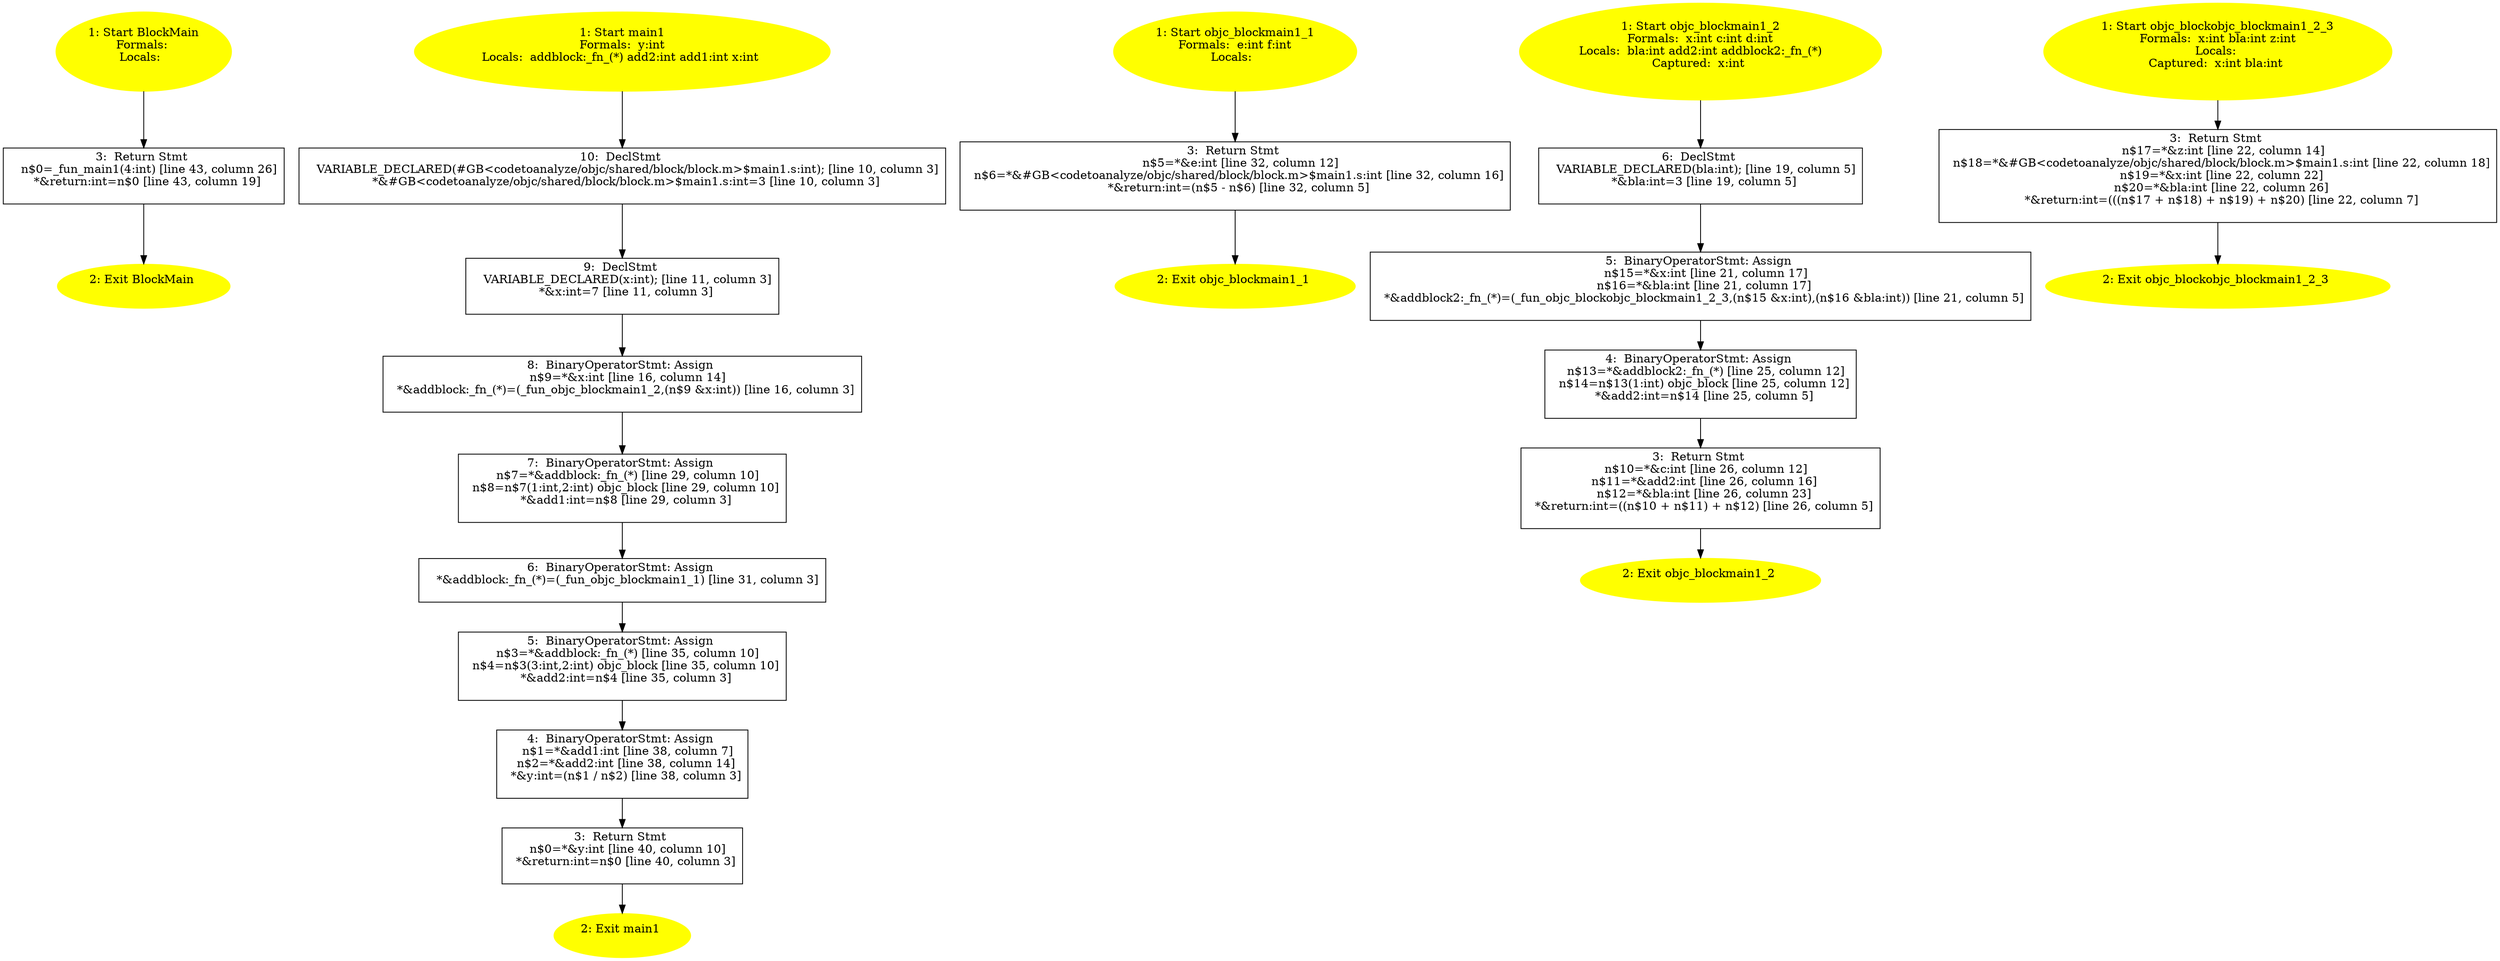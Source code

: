 /* @generated */
digraph cfg {
"BlockMain.116013dceff9629776ec833c9d43561d_1" [label="1: Start BlockMain\nFormals: \nLocals:  \n  " color=yellow style=filled]
	

	 "BlockMain.116013dceff9629776ec833c9d43561d_1" -> "BlockMain.116013dceff9629776ec833c9d43561d_3" ;
"BlockMain.116013dceff9629776ec833c9d43561d_2" [label="2: Exit BlockMain \n  " color=yellow style=filled]
	

"BlockMain.116013dceff9629776ec833c9d43561d_3" [label="3:  Return Stmt \n   n$0=_fun_main1(4:int) [line 43, column 26]\n  *&return:int=n$0 [line 43, column 19]\n " shape="box"]
	

	 "BlockMain.116013dceff9629776ec833c9d43561d_3" -> "BlockMain.116013dceff9629776ec833c9d43561d_2" ;
"main1.38f534a9576db7ec6ebcbca8c111f942_1" [label="1: Start main1\nFormals:  y:int\nLocals:  addblock:_fn_(*) add2:int add1:int x:int \n  " color=yellow style=filled]
	

	 "main1.38f534a9576db7ec6ebcbca8c111f942_1" -> "main1.38f534a9576db7ec6ebcbca8c111f942_10" ;
"main1.38f534a9576db7ec6ebcbca8c111f942_2" [label="2: Exit main1 \n  " color=yellow style=filled]
	

"main1.38f534a9576db7ec6ebcbca8c111f942_3" [label="3:  Return Stmt \n   n$0=*&y:int [line 40, column 10]\n  *&return:int=n$0 [line 40, column 3]\n " shape="box"]
	

	 "main1.38f534a9576db7ec6ebcbca8c111f942_3" -> "main1.38f534a9576db7ec6ebcbca8c111f942_2" ;
"main1.38f534a9576db7ec6ebcbca8c111f942_4" [label="4:  BinaryOperatorStmt: Assign \n   n$1=*&add1:int [line 38, column 7]\n  n$2=*&add2:int [line 38, column 14]\n  *&y:int=(n$1 / n$2) [line 38, column 3]\n " shape="box"]
	

	 "main1.38f534a9576db7ec6ebcbca8c111f942_4" -> "main1.38f534a9576db7ec6ebcbca8c111f942_3" ;
"main1.38f534a9576db7ec6ebcbca8c111f942_5" [label="5:  BinaryOperatorStmt: Assign \n   n$3=*&addblock:_fn_(*) [line 35, column 10]\n  n$4=n$3(3:int,2:int) objc_block [line 35, column 10]\n  *&add2:int=n$4 [line 35, column 3]\n " shape="box"]
	

	 "main1.38f534a9576db7ec6ebcbca8c111f942_5" -> "main1.38f534a9576db7ec6ebcbca8c111f942_4" ;
"main1.38f534a9576db7ec6ebcbca8c111f942_6" [label="6:  BinaryOperatorStmt: Assign \n   *&addblock:_fn_(*)=(_fun_objc_blockmain1_1) [line 31, column 3]\n " shape="box"]
	

	 "main1.38f534a9576db7ec6ebcbca8c111f942_6" -> "main1.38f534a9576db7ec6ebcbca8c111f942_5" ;
"main1.38f534a9576db7ec6ebcbca8c111f942_7" [label="7:  BinaryOperatorStmt: Assign \n   n$7=*&addblock:_fn_(*) [line 29, column 10]\n  n$8=n$7(1:int,2:int) objc_block [line 29, column 10]\n  *&add1:int=n$8 [line 29, column 3]\n " shape="box"]
	

	 "main1.38f534a9576db7ec6ebcbca8c111f942_7" -> "main1.38f534a9576db7ec6ebcbca8c111f942_6" ;
"main1.38f534a9576db7ec6ebcbca8c111f942_8" [label="8:  BinaryOperatorStmt: Assign \n   n$9=*&x:int [line 16, column 14]\n  *&addblock:_fn_(*)=(_fun_objc_blockmain1_2,(n$9 &x:int)) [line 16, column 3]\n " shape="box"]
	

	 "main1.38f534a9576db7ec6ebcbca8c111f942_8" -> "main1.38f534a9576db7ec6ebcbca8c111f942_7" ;
"main1.38f534a9576db7ec6ebcbca8c111f942_9" [label="9:  DeclStmt \n   VARIABLE_DECLARED(x:int); [line 11, column 3]\n  *&x:int=7 [line 11, column 3]\n " shape="box"]
	

	 "main1.38f534a9576db7ec6ebcbca8c111f942_9" -> "main1.38f534a9576db7ec6ebcbca8c111f942_8" ;
"main1.38f534a9576db7ec6ebcbca8c111f942_10" [label="10:  DeclStmt \n   VARIABLE_DECLARED(#GB<codetoanalyze/objc/shared/block/block.m>$main1.s:int); [line 10, column 3]\n  *&#GB<codetoanalyze/objc/shared/block/block.m>$main1.s:int=3 [line 10, column 3]\n " shape="box"]
	

	 "main1.38f534a9576db7ec6ebcbca8c111f942_10" -> "main1.38f534a9576db7ec6ebcbca8c111f942_9" ;
"objc_blockmain1_1.74199543de3b6a9a736f23ef5e45586a_1" [label="1: Start objc_blockmain1_1\nFormals:  e:int f:int\nLocals:  \n  " color=yellow style=filled]
	

	 "objc_blockmain1_1.74199543de3b6a9a736f23ef5e45586a_1" -> "objc_blockmain1_1.74199543de3b6a9a736f23ef5e45586a_3" ;
"objc_blockmain1_1.74199543de3b6a9a736f23ef5e45586a_2" [label="2: Exit objc_blockmain1_1 \n  " color=yellow style=filled]
	

"objc_blockmain1_1.74199543de3b6a9a736f23ef5e45586a_3" [label="3:  Return Stmt \n   n$5=*&e:int [line 32, column 12]\n  n$6=*&#GB<codetoanalyze/objc/shared/block/block.m>$main1.s:int [line 32, column 16]\n  *&return:int=(n$5 - n$6) [line 32, column 5]\n " shape="box"]
	

	 "objc_blockmain1_1.74199543de3b6a9a736f23ef5e45586a_3" -> "objc_blockmain1_1.74199543de3b6a9a736f23ef5e45586a_2" ;
"objc_blockmain1_2.0d332204bbe33f46a9283d2c0df5700a_1" [label="1: Start objc_blockmain1_2\nFormals:  x:int c:int d:int\nLocals:  bla:int add2:int addblock2:_fn_(*)\nCaptured:  x:int \n  " color=yellow style=filled]
	

	 "objc_blockmain1_2.0d332204bbe33f46a9283d2c0df5700a_1" -> "objc_blockmain1_2.0d332204bbe33f46a9283d2c0df5700a_6" ;
"objc_blockmain1_2.0d332204bbe33f46a9283d2c0df5700a_2" [label="2: Exit objc_blockmain1_2 \n  " color=yellow style=filled]
	

"objc_blockmain1_2.0d332204bbe33f46a9283d2c0df5700a_3" [label="3:  Return Stmt \n   n$10=*&c:int [line 26, column 12]\n  n$11=*&add2:int [line 26, column 16]\n  n$12=*&bla:int [line 26, column 23]\n  *&return:int=((n$10 + n$11) + n$12) [line 26, column 5]\n " shape="box"]
	

	 "objc_blockmain1_2.0d332204bbe33f46a9283d2c0df5700a_3" -> "objc_blockmain1_2.0d332204bbe33f46a9283d2c0df5700a_2" ;
"objc_blockmain1_2.0d332204bbe33f46a9283d2c0df5700a_4" [label="4:  BinaryOperatorStmt: Assign \n   n$13=*&addblock2:_fn_(*) [line 25, column 12]\n  n$14=n$13(1:int) objc_block [line 25, column 12]\n  *&add2:int=n$14 [line 25, column 5]\n " shape="box"]
	

	 "objc_blockmain1_2.0d332204bbe33f46a9283d2c0df5700a_4" -> "objc_blockmain1_2.0d332204bbe33f46a9283d2c0df5700a_3" ;
"objc_blockmain1_2.0d332204bbe33f46a9283d2c0df5700a_5" [label="5:  BinaryOperatorStmt: Assign \n   n$15=*&x:int [line 21, column 17]\n  n$16=*&bla:int [line 21, column 17]\n  *&addblock2:_fn_(*)=(_fun_objc_blockobjc_blockmain1_2_3,(n$15 &x:int),(n$16 &bla:int)) [line 21, column 5]\n " shape="box"]
	

	 "objc_blockmain1_2.0d332204bbe33f46a9283d2c0df5700a_5" -> "objc_blockmain1_2.0d332204bbe33f46a9283d2c0df5700a_4" ;
"objc_blockmain1_2.0d332204bbe33f46a9283d2c0df5700a_6" [label="6:  DeclStmt \n   VARIABLE_DECLARED(bla:int); [line 19, column 5]\n  *&bla:int=3 [line 19, column 5]\n " shape="box"]
	

	 "objc_blockmain1_2.0d332204bbe33f46a9283d2c0df5700a_6" -> "objc_blockmain1_2.0d332204bbe33f46a9283d2c0df5700a_5" ;
"objc_blockobjc_blockmain1_2_3.0824f0806cf4ebad2920e9a12535d20e_1" [label="1: Start objc_blockobjc_blockmain1_2_3\nFormals:  x:int bla:int z:int\nLocals: \nCaptured:  x:int bla:int \n  " color=yellow style=filled]
	

	 "objc_blockobjc_blockmain1_2_3.0824f0806cf4ebad2920e9a12535d20e_1" -> "objc_blockobjc_blockmain1_2_3.0824f0806cf4ebad2920e9a12535d20e_3" ;
"objc_blockobjc_blockmain1_2_3.0824f0806cf4ebad2920e9a12535d20e_2" [label="2: Exit objc_blockobjc_blockmain1_2_3 \n  " color=yellow style=filled]
	

"objc_blockobjc_blockmain1_2_3.0824f0806cf4ebad2920e9a12535d20e_3" [label="3:  Return Stmt \n   n$17=*&z:int [line 22, column 14]\n  n$18=*&#GB<codetoanalyze/objc/shared/block/block.m>$main1.s:int [line 22, column 18]\n  n$19=*&x:int [line 22, column 22]\n  n$20=*&bla:int [line 22, column 26]\n  *&return:int=(((n$17 + n$18) + n$19) + n$20) [line 22, column 7]\n " shape="box"]
	

	 "objc_blockobjc_blockmain1_2_3.0824f0806cf4ebad2920e9a12535d20e_3" -> "objc_blockobjc_blockmain1_2_3.0824f0806cf4ebad2920e9a12535d20e_2" ;
}
